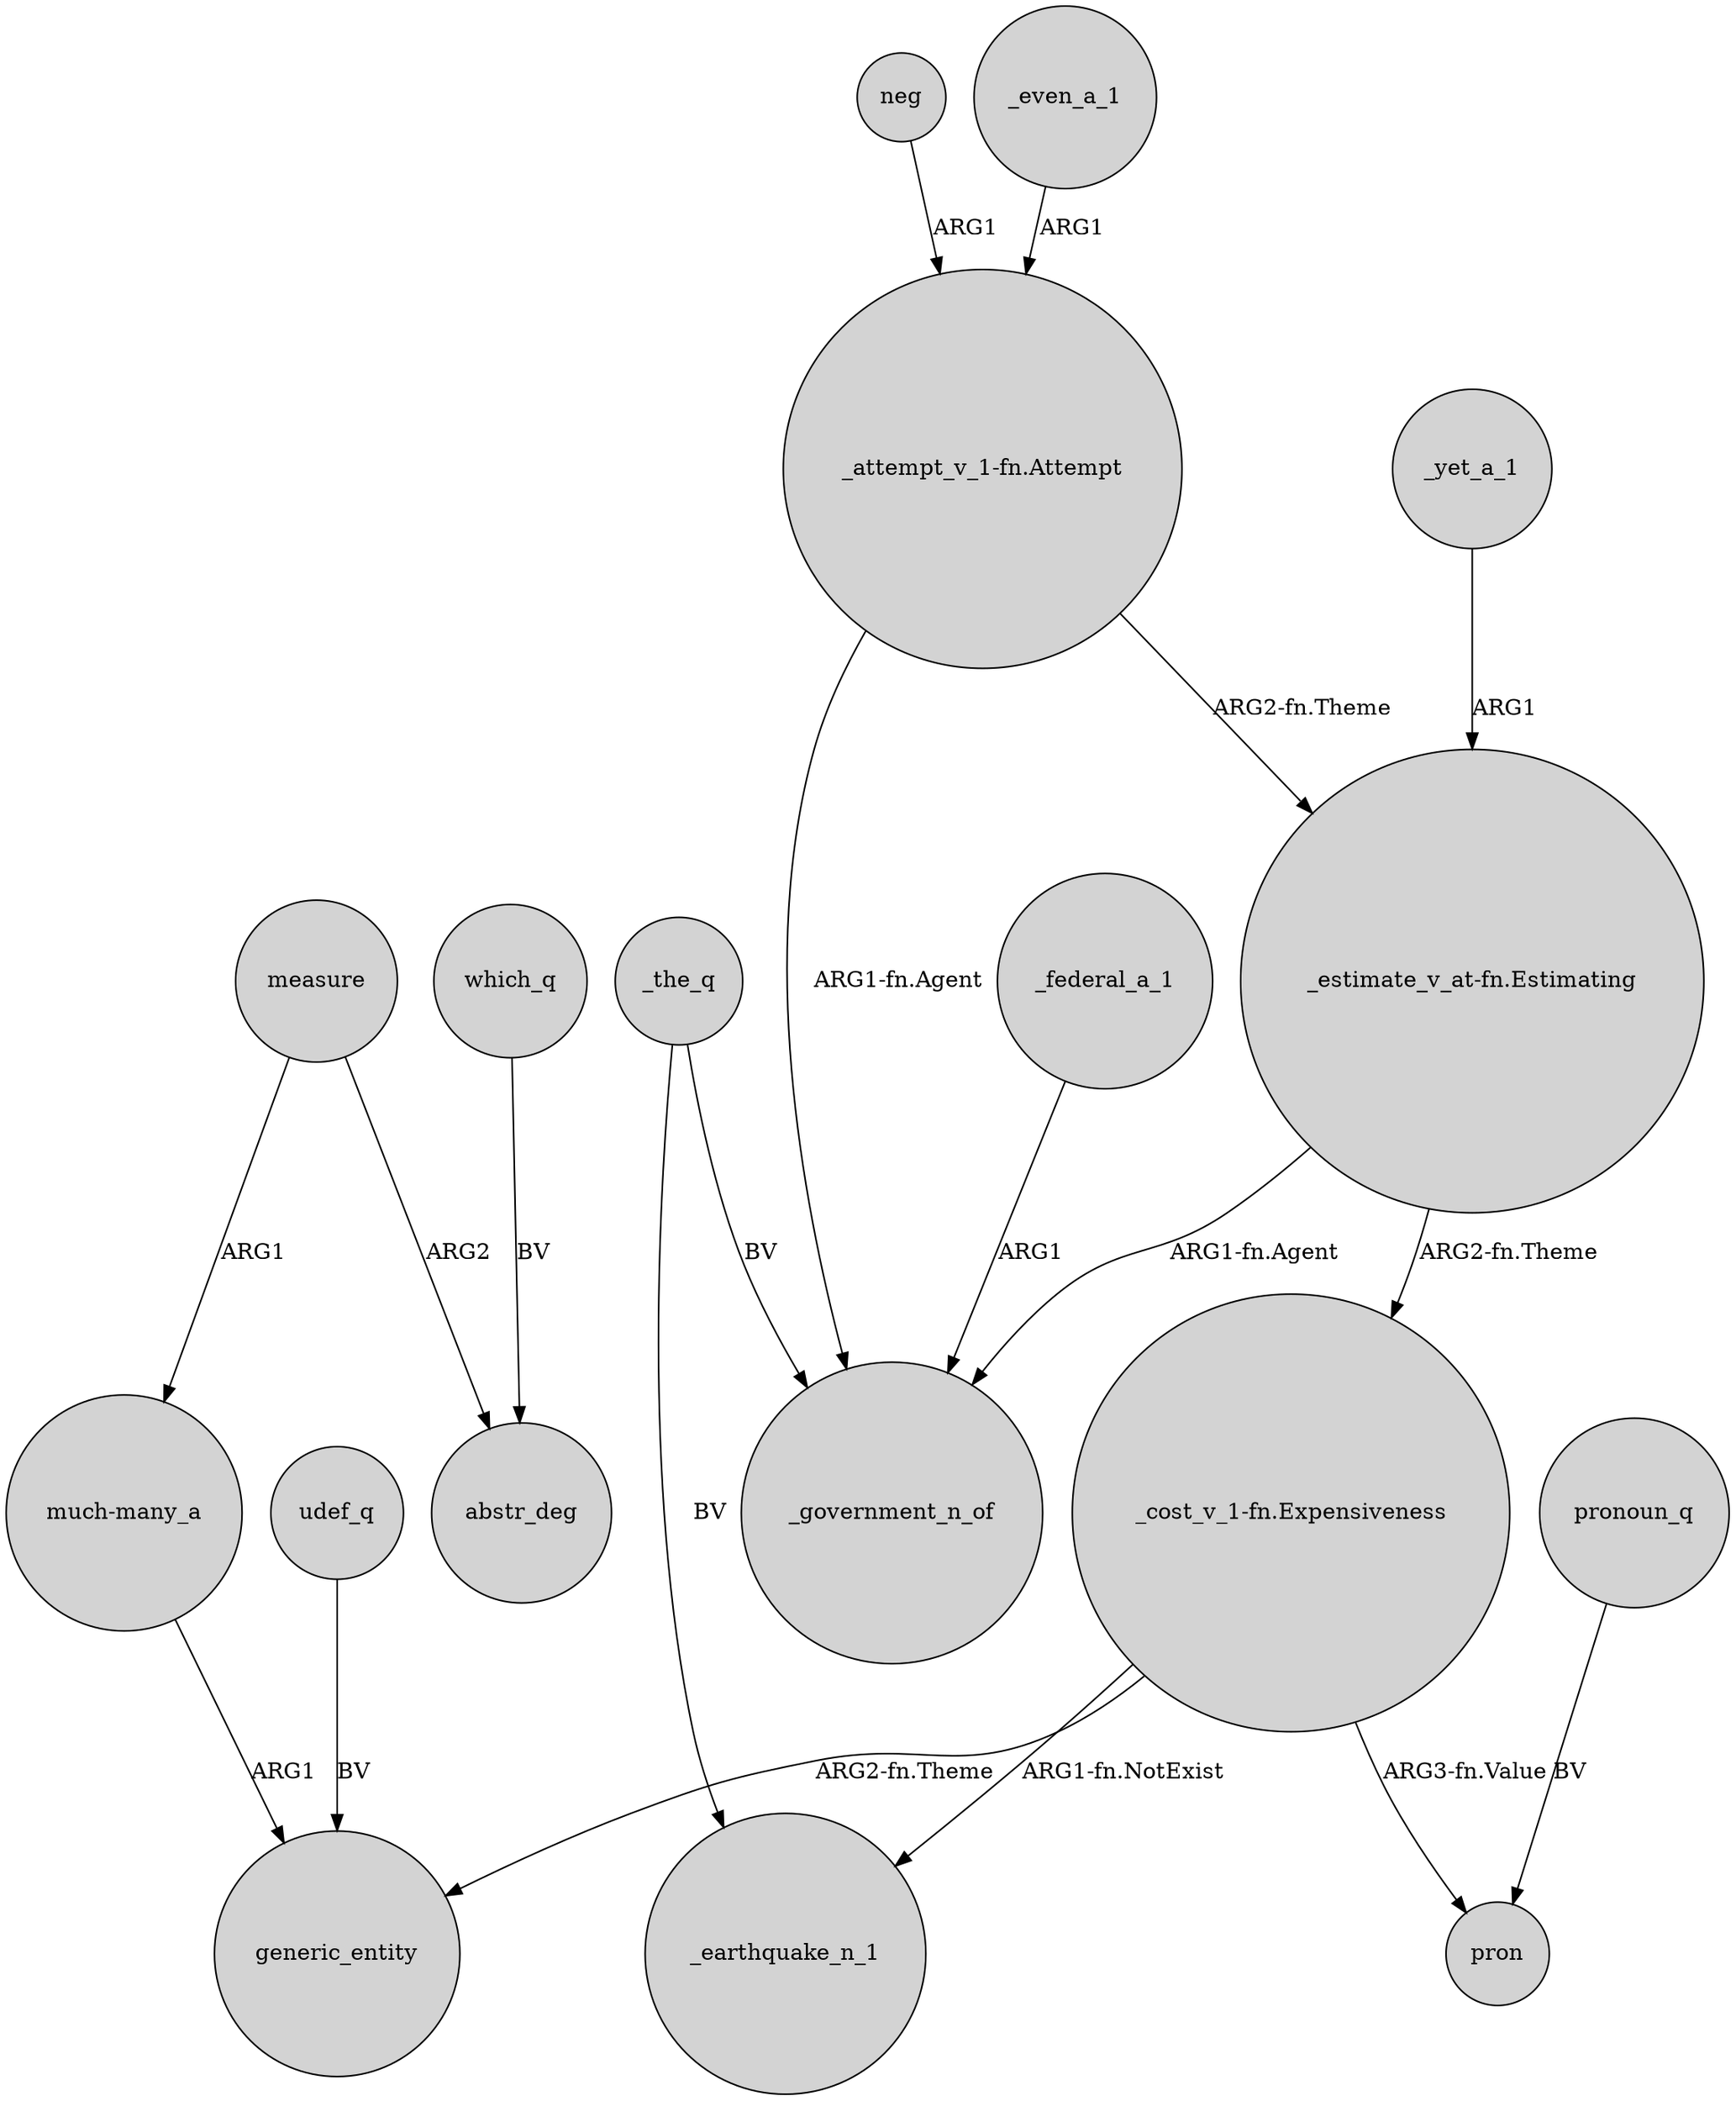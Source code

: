 digraph {
	node [shape=circle style=filled]
	_the_q -> _earthquake_n_1 [label=BV]
	measure -> abstr_deg [label=ARG2]
	udef_q -> generic_entity [label=BV]
	_yet_a_1 -> "_estimate_v_at-fn.Estimating" [label=ARG1]
	"_estimate_v_at-fn.Estimating" -> _government_n_of [label="ARG1-fn.Agent"]
	"much-many_a" -> generic_entity [label=ARG1]
	neg -> "_attempt_v_1-fn.Attempt" [label=ARG1]
	"_cost_v_1-fn.Expensiveness" -> generic_entity [label="ARG2-fn.Theme"]
	_federal_a_1 -> _government_n_of [label=ARG1]
	"_cost_v_1-fn.Expensiveness" -> _earthquake_n_1 [label="ARG1-fn.NotExist"]
	"_attempt_v_1-fn.Attempt" -> _government_n_of [label="ARG1-fn.Agent"]
	pronoun_q -> pron [label=BV]
	_even_a_1 -> "_attempt_v_1-fn.Attempt" [label=ARG1]
	which_q -> abstr_deg [label=BV]
	"_estimate_v_at-fn.Estimating" -> "_cost_v_1-fn.Expensiveness" [label="ARG2-fn.Theme"]
	"_cost_v_1-fn.Expensiveness" -> pron [label="ARG3-fn.Value"]
	_the_q -> _government_n_of [label=BV]
	measure -> "much-many_a" [label=ARG1]
	"_attempt_v_1-fn.Attempt" -> "_estimate_v_at-fn.Estimating" [label="ARG2-fn.Theme"]
}
